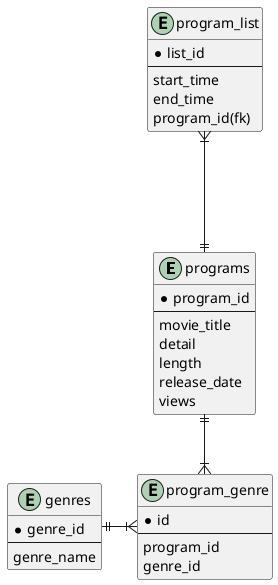 @startuml

entity programs {
  * program_id
  --
  movie_title
  detail
  length
  release_date
  views
}

entity program_list {
  * list_id
  --
  start_time
  end_time
  program_id(fk)
}

entity genres {
  * genre_id
  --
  genre_name
}

entity program_genre {
  * id
  --
  program_id
  genre_id
}

genres ||-r--|{ program_genre
programs ||--|{ program_genre
programs ||-u--|{ program_list



@enduml
